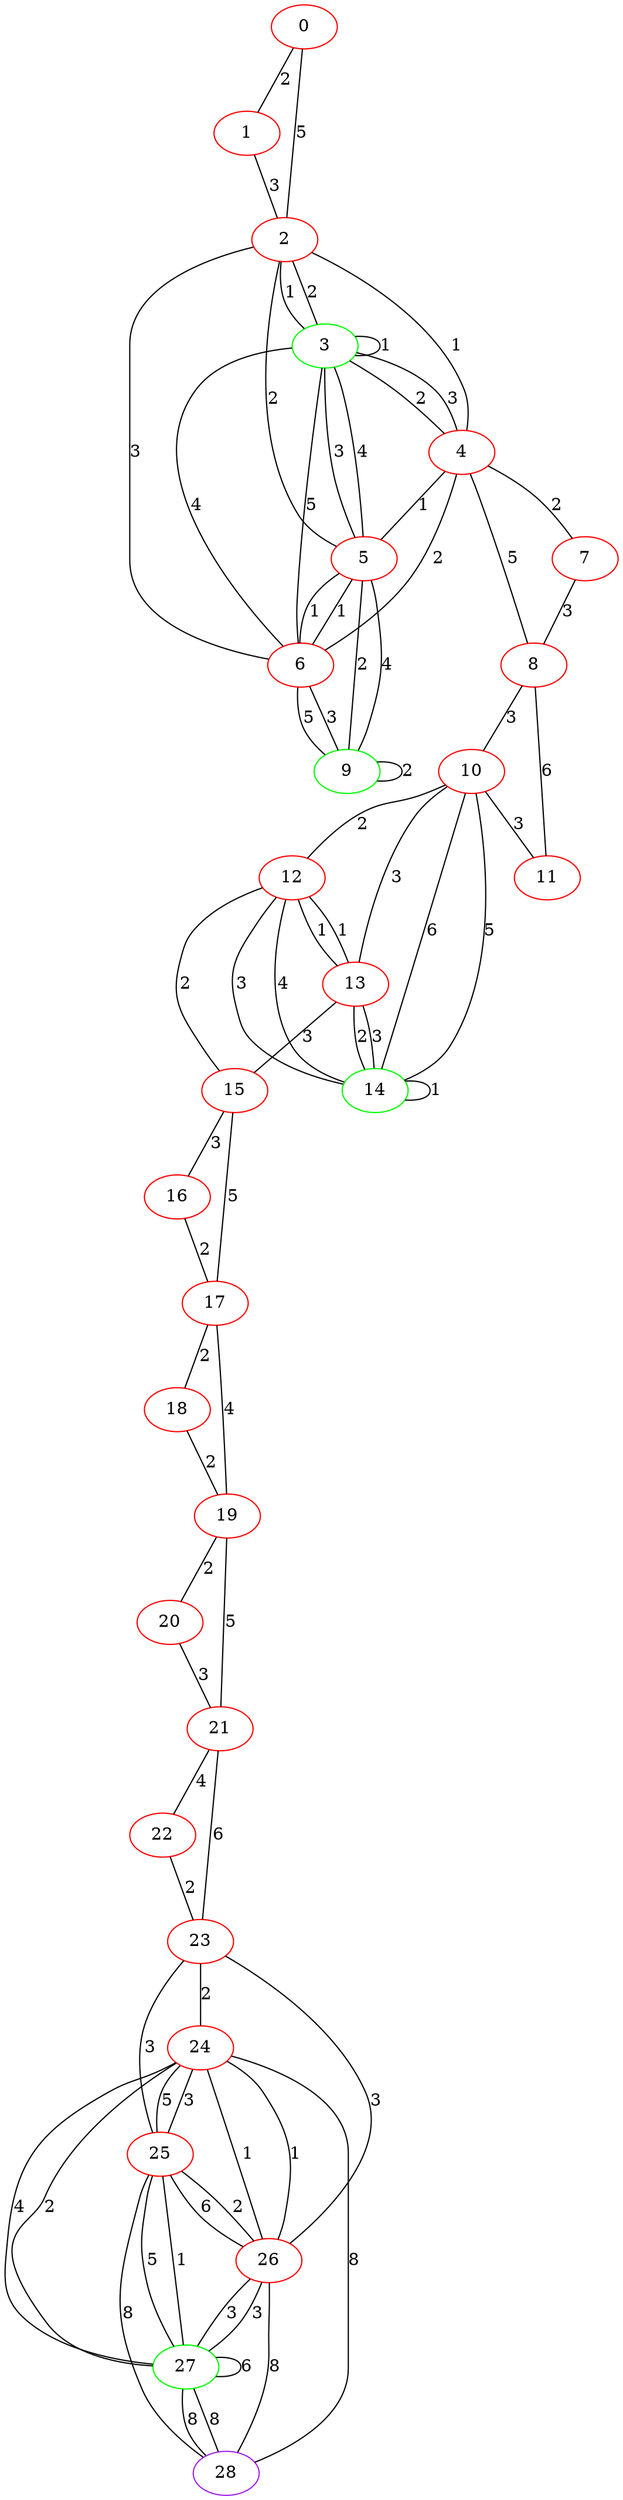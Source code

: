 graph "" {
0 [color=red, weight=1];
1 [color=red, weight=1];
2 [color=red, weight=1];
3 [color=green, weight=2];
4 [color=red, weight=1];
5 [color=red, weight=1];
6 [color=red, weight=1];
7 [color=red, weight=1];
8 [color=red, weight=1];
9 [color=green, weight=2];
10 [color=red, weight=1];
11 [color=red, weight=1];
12 [color=red, weight=1];
13 [color=red, weight=1];
14 [color=green, weight=2];
15 [color=red, weight=1];
16 [color=red, weight=1];
17 [color=red, weight=1];
18 [color=red, weight=1];
19 [color=red, weight=1];
20 [color=red, weight=1];
21 [color=red, weight=1];
22 [color=red, weight=1];
23 [color=red, weight=1];
24 [color=red, weight=1];
25 [color=red, weight=1];
26 [color=red, weight=1];
27 [color=green, weight=2];
28 [color=purple, weight=4];
0 -- 1  [key=0, label=2];
0 -- 2  [key=0, label=5];
1 -- 2  [key=0, label=3];
2 -- 3  [key=0, label=2];
2 -- 3  [key=1, label=1];
2 -- 4  [key=0, label=1];
2 -- 5  [key=0, label=2];
2 -- 6  [key=0, label=3];
3 -- 3  [key=0, label=1];
3 -- 4  [key=0, label=3];
3 -- 4  [key=1, label=2];
3 -- 5  [key=0, label=4];
3 -- 5  [key=1, label=3];
3 -- 6  [key=0, label=5];
3 -- 6  [key=1, label=4];
4 -- 5  [key=0, label=1];
4 -- 6  [key=0, label=2];
4 -- 7  [key=0, label=2];
4 -- 8  [key=0, label=5];
5 -- 9  [key=0, label=2];
5 -- 9  [key=1, label=4];
5 -- 6  [key=0, label=1];
5 -- 6  [key=1, label=1];
6 -- 9  [key=0, label=3];
6 -- 9  [key=1, label=5];
7 -- 8  [key=0, label=3];
8 -- 10  [key=0, label=3];
8 -- 11  [key=0, label=6];
9 -- 9  [key=0, label=2];
10 -- 11  [key=0, label=3];
10 -- 12  [key=0, label=2];
10 -- 13  [key=0, label=3];
10 -- 14  [key=0, label=5];
10 -- 14  [key=1, label=6];
12 -- 13  [key=0, label=1];
12 -- 13  [key=1, label=1];
12 -- 14  [key=0, label=3];
12 -- 14  [key=1, label=4];
12 -- 15  [key=0, label=2];
13 -- 14  [key=0, label=2];
13 -- 14  [key=1, label=3];
13 -- 15  [key=0, label=3];
14 -- 14  [key=0, label=1];
15 -- 16  [key=0, label=3];
15 -- 17  [key=0, label=5];
16 -- 17  [key=0, label=2];
17 -- 18  [key=0, label=2];
17 -- 19  [key=0, label=4];
18 -- 19  [key=0, label=2];
19 -- 20  [key=0, label=2];
19 -- 21  [key=0, label=5];
20 -- 21  [key=0, label=3];
21 -- 22  [key=0, label=4];
21 -- 23  [key=0, label=6];
22 -- 23  [key=0, label=2];
23 -- 24  [key=0, label=2];
23 -- 25  [key=0, label=3];
23 -- 26  [key=0, label=3];
24 -- 25  [key=0, label=3];
24 -- 25  [key=1, label=5];
24 -- 26  [key=0, label=1];
24 -- 26  [key=1, label=1];
24 -- 27  [key=0, label=2];
24 -- 27  [key=1, label=4];
24 -- 28  [key=0, label=8];
25 -- 26  [key=0, label=2];
25 -- 26  [key=1, label=6];
25 -- 27  [key=0, label=5];
25 -- 27  [key=1, label=1];
25 -- 28  [key=0, label=8];
26 -- 27  [key=0, label=3];
26 -- 27  [key=1, label=3];
26 -- 28  [key=0, label=8];
27 -- 27  [key=0, label=6];
27 -- 28  [key=0, label=8];
27 -- 28  [key=1, label=8];
}
